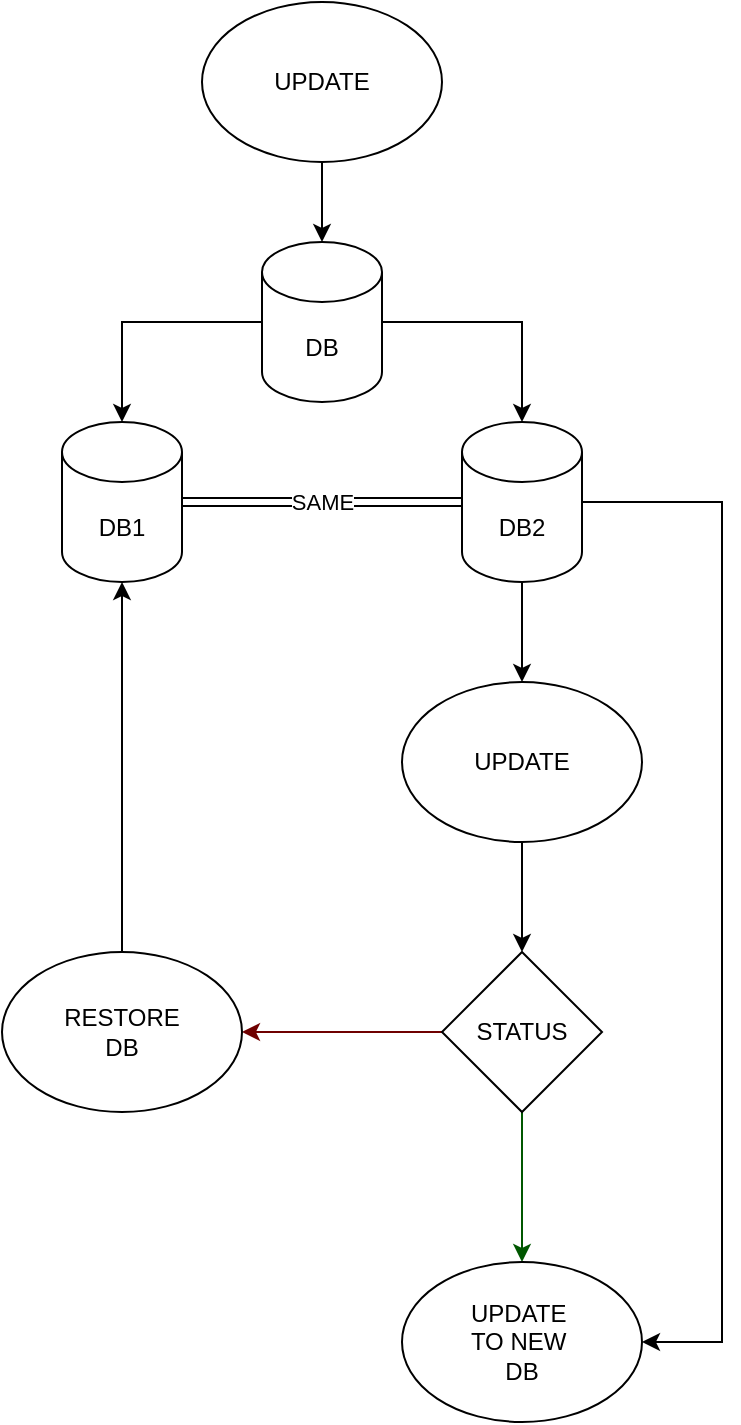 <mxfile version="21.5.0" type="device">
  <diagram name="Página-1" id="7nRBaWp-rM1cSkKOwmQ_">
    <mxGraphModel dx="1434" dy="836" grid="1" gridSize="10" guides="1" tooltips="1" connect="1" arrows="1" fold="1" page="1" pageScale="1" pageWidth="827" pageHeight="1169" math="0" shadow="0">
      <root>
        <mxCell id="0" />
        <mxCell id="1" parent="0" />
        <mxCell id="BZSXN-hKJpuUP782abSJ-3" value="" style="edgeStyle=orthogonalEdgeStyle;rounded=0;orthogonalLoop=1;jettySize=auto;html=1;" edge="1" parent="1" source="BZSXN-hKJpuUP782abSJ-1" target="BZSXN-hKJpuUP782abSJ-2">
          <mxGeometry relative="1" as="geometry" />
        </mxCell>
        <mxCell id="BZSXN-hKJpuUP782abSJ-1" value="UPDATE" style="ellipse;whiteSpace=wrap;html=1;" vertex="1" parent="1">
          <mxGeometry x="320" y="70" width="120" height="80" as="geometry" />
        </mxCell>
        <mxCell id="BZSXN-hKJpuUP782abSJ-6" style="edgeStyle=orthogonalEdgeStyle;rounded=0;orthogonalLoop=1;jettySize=auto;html=1;entryX=0.5;entryY=0;entryDx=0;entryDy=0;entryPerimeter=0;" edge="1" parent="1" source="BZSXN-hKJpuUP782abSJ-2" target="BZSXN-hKJpuUP782abSJ-5">
          <mxGeometry relative="1" as="geometry" />
        </mxCell>
        <mxCell id="BZSXN-hKJpuUP782abSJ-7" style="edgeStyle=orthogonalEdgeStyle;rounded=0;orthogonalLoop=1;jettySize=auto;html=1;entryX=0.5;entryY=0;entryDx=0;entryDy=0;entryPerimeter=0;" edge="1" parent="1" source="BZSXN-hKJpuUP782abSJ-2" target="BZSXN-hKJpuUP782abSJ-4">
          <mxGeometry relative="1" as="geometry" />
        </mxCell>
        <mxCell id="BZSXN-hKJpuUP782abSJ-2" value="DB" style="shape=cylinder3;whiteSpace=wrap;html=1;boundedLbl=1;backgroundOutline=1;size=15;" vertex="1" parent="1">
          <mxGeometry x="350" y="190" width="60" height="80" as="geometry" />
        </mxCell>
        <mxCell id="BZSXN-hKJpuUP782abSJ-8" style="edgeStyle=orthogonalEdgeStyle;rounded=0;orthogonalLoop=1;jettySize=auto;html=1;entryX=0;entryY=0.5;entryDx=0;entryDy=0;entryPerimeter=0;shape=link;" edge="1" parent="1" source="BZSXN-hKJpuUP782abSJ-4" target="BZSXN-hKJpuUP782abSJ-5">
          <mxGeometry relative="1" as="geometry" />
        </mxCell>
        <mxCell id="BZSXN-hKJpuUP782abSJ-9" value="SAME" style="edgeLabel;html=1;align=center;verticalAlign=middle;resizable=0;points=[];" vertex="1" connectable="0" parent="BZSXN-hKJpuUP782abSJ-8">
          <mxGeometry x="0.3" y="-1" relative="1" as="geometry">
            <mxPoint x="-21" y="-1" as="offset" />
          </mxGeometry>
        </mxCell>
        <mxCell id="BZSXN-hKJpuUP782abSJ-4" value="DB1" style="shape=cylinder3;whiteSpace=wrap;html=1;boundedLbl=1;backgroundOutline=1;size=15;" vertex="1" parent="1">
          <mxGeometry x="250" y="280" width="60" height="80" as="geometry" />
        </mxCell>
        <mxCell id="BZSXN-hKJpuUP782abSJ-11" value="" style="edgeStyle=orthogonalEdgeStyle;rounded=0;orthogonalLoop=1;jettySize=auto;html=1;" edge="1" parent="1" source="BZSXN-hKJpuUP782abSJ-5" target="BZSXN-hKJpuUP782abSJ-10">
          <mxGeometry relative="1" as="geometry" />
        </mxCell>
        <mxCell id="BZSXN-hKJpuUP782abSJ-20" style="edgeStyle=orthogonalEdgeStyle;rounded=0;orthogonalLoop=1;jettySize=auto;html=1;entryX=1;entryY=0.5;entryDx=0;entryDy=0;" edge="1" parent="1" source="BZSXN-hKJpuUP782abSJ-5" target="BZSXN-hKJpuUP782abSJ-17">
          <mxGeometry relative="1" as="geometry">
            <Array as="points">
              <mxPoint x="580" y="320" />
              <mxPoint x="580" y="740" />
            </Array>
          </mxGeometry>
        </mxCell>
        <mxCell id="BZSXN-hKJpuUP782abSJ-5" value="DB2" style="shape=cylinder3;whiteSpace=wrap;html=1;boundedLbl=1;backgroundOutline=1;size=15;" vertex="1" parent="1">
          <mxGeometry x="450" y="280" width="60" height="80" as="geometry" />
        </mxCell>
        <mxCell id="BZSXN-hKJpuUP782abSJ-13" value="" style="edgeStyle=orthogonalEdgeStyle;rounded=0;orthogonalLoop=1;jettySize=auto;html=1;" edge="1" parent="1" source="BZSXN-hKJpuUP782abSJ-10" target="BZSXN-hKJpuUP782abSJ-12">
          <mxGeometry relative="1" as="geometry" />
        </mxCell>
        <mxCell id="BZSXN-hKJpuUP782abSJ-10" value="UPDATE" style="ellipse;whiteSpace=wrap;html=1;" vertex="1" parent="1">
          <mxGeometry x="420" y="410" width="120" height="80" as="geometry" />
        </mxCell>
        <mxCell id="BZSXN-hKJpuUP782abSJ-15" value="" style="edgeStyle=orthogonalEdgeStyle;rounded=0;orthogonalLoop=1;jettySize=auto;html=1;fillColor=#a20025;strokeColor=#6F0000;" edge="1" parent="1" source="BZSXN-hKJpuUP782abSJ-12" target="BZSXN-hKJpuUP782abSJ-14">
          <mxGeometry relative="1" as="geometry" />
        </mxCell>
        <mxCell id="BZSXN-hKJpuUP782abSJ-18" value="" style="edgeStyle=orthogonalEdgeStyle;rounded=0;orthogonalLoop=1;jettySize=auto;html=1;fillColor=#008a00;strokeColor=#005700;" edge="1" parent="1" source="BZSXN-hKJpuUP782abSJ-12" target="BZSXN-hKJpuUP782abSJ-17">
          <mxGeometry relative="1" as="geometry" />
        </mxCell>
        <mxCell id="BZSXN-hKJpuUP782abSJ-12" value="STATUS" style="rhombus;whiteSpace=wrap;html=1;" vertex="1" parent="1">
          <mxGeometry x="440" y="545" width="80" height="80" as="geometry" />
        </mxCell>
        <mxCell id="BZSXN-hKJpuUP782abSJ-16" style="edgeStyle=orthogonalEdgeStyle;rounded=0;orthogonalLoop=1;jettySize=auto;html=1;entryX=0.5;entryY=1;entryDx=0;entryDy=0;entryPerimeter=0;" edge="1" parent="1" source="BZSXN-hKJpuUP782abSJ-14" target="BZSXN-hKJpuUP782abSJ-4">
          <mxGeometry relative="1" as="geometry" />
        </mxCell>
        <mxCell id="BZSXN-hKJpuUP782abSJ-14" value="RESTORE&lt;br&gt;DB" style="ellipse;whiteSpace=wrap;html=1;" vertex="1" parent="1">
          <mxGeometry x="220" y="545" width="120" height="80" as="geometry" />
        </mxCell>
        <mxCell id="BZSXN-hKJpuUP782abSJ-17" value="UPDATE&amp;nbsp;&lt;br&gt;TO NEW&amp;nbsp;&lt;br&gt;DB" style="ellipse;whiteSpace=wrap;html=1;" vertex="1" parent="1">
          <mxGeometry x="420" y="700" width="120" height="80" as="geometry" />
        </mxCell>
      </root>
    </mxGraphModel>
  </diagram>
</mxfile>
